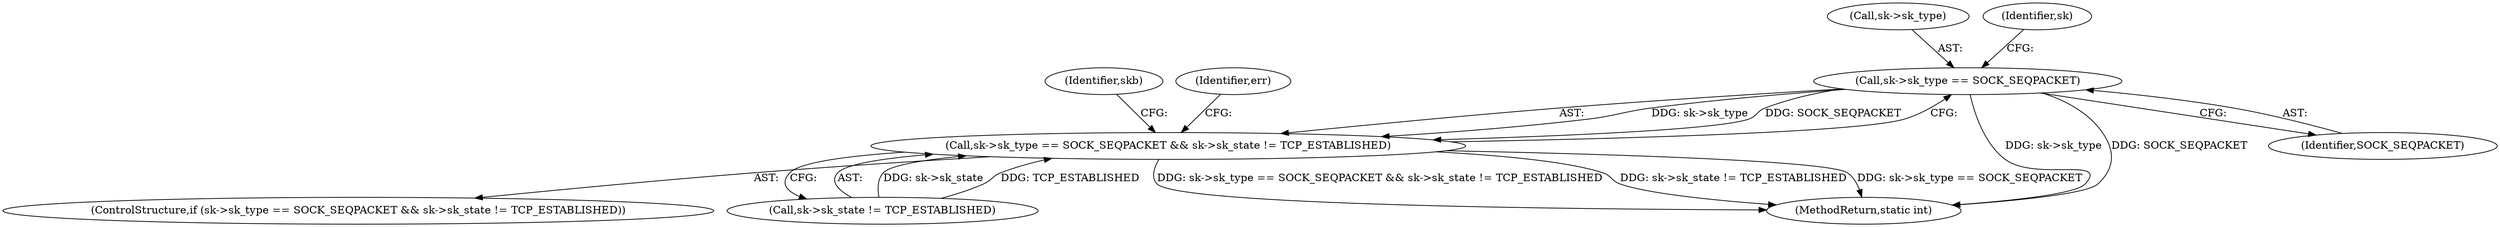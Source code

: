 digraph "0_linux_f3d3342602f8bcbf37d7c46641cb9bca7618eb1c_5@pointer" {
"1000127" [label="(Call,sk->sk_type == SOCK_SEQPACKET)"];
"1000126" [label="(Call,sk->sk_type == SOCK_SEQPACKET && sk->sk_state != TCP_ESTABLISHED)"];
"1000144" [label="(Identifier,skb)"];
"1000132" [label="(Call,sk->sk_state != TCP_ESTABLISHED)"];
"1000125" [label="(ControlStructure,if (sk->sk_type == SOCK_SEQPACKET && sk->sk_state != TCP_ESTABLISHED))"];
"1000128" [label="(Call,sk->sk_type)"];
"1000307" [label="(MethodReturn,static int)"];
"1000127" [label="(Call,sk->sk_type == SOCK_SEQPACKET)"];
"1000131" [label="(Identifier,SOCK_SEQPACKET)"];
"1000139" [label="(Identifier,err)"];
"1000134" [label="(Identifier,sk)"];
"1000126" [label="(Call,sk->sk_type == SOCK_SEQPACKET && sk->sk_state != TCP_ESTABLISHED)"];
"1000127" -> "1000126"  [label="AST: "];
"1000127" -> "1000131"  [label="CFG: "];
"1000128" -> "1000127"  [label="AST: "];
"1000131" -> "1000127"  [label="AST: "];
"1000134" -> "1000127"  [label="CFG: "];
"1000126" -> "1000127"  [label="CFG: "];
"1000127" -> "1000307"  [label="DDG: sk->sk_type"];
"1000127" -> "1000307"  [label="DDG: SOCK_SEQPACKET"];
"1000127" -> "1000126"  [label="DDG: sk->sk_type"];
"1000127" -> "1000126"  [label="DDG: SOCK_SEQPACKET"];
"1000126" -> "1000125"  [label="AST: "];
"1000126" -> "1000132"  [label="CFG: "];
"1000132" -> "1000126"  [label="AST: "];
"1000139" -> "1000126"  [label="CFG: "];
"1000144" -> "1000126"  [label="CFG: "];
"1000126" -> "1000307"  [label="DDG: sk->sk_type == SOCK_SEQPACKET && sk->sk_state != TCP_ESTABLISHED"];
"1000126" -> "1000307"  [label="DDG: sk->sk_state != TCP_ESTABLISHED"];
"1000126" -> "1000307"  [label="DDG: sk->sk_type == SOCK_SEQPACKET"];
"1000132" -> "1000126"  [label="DDG: sk->sk_state"];
"1000132" -> "1000126"  [label="DDG: TCP_ESTABLISHED"];
}
